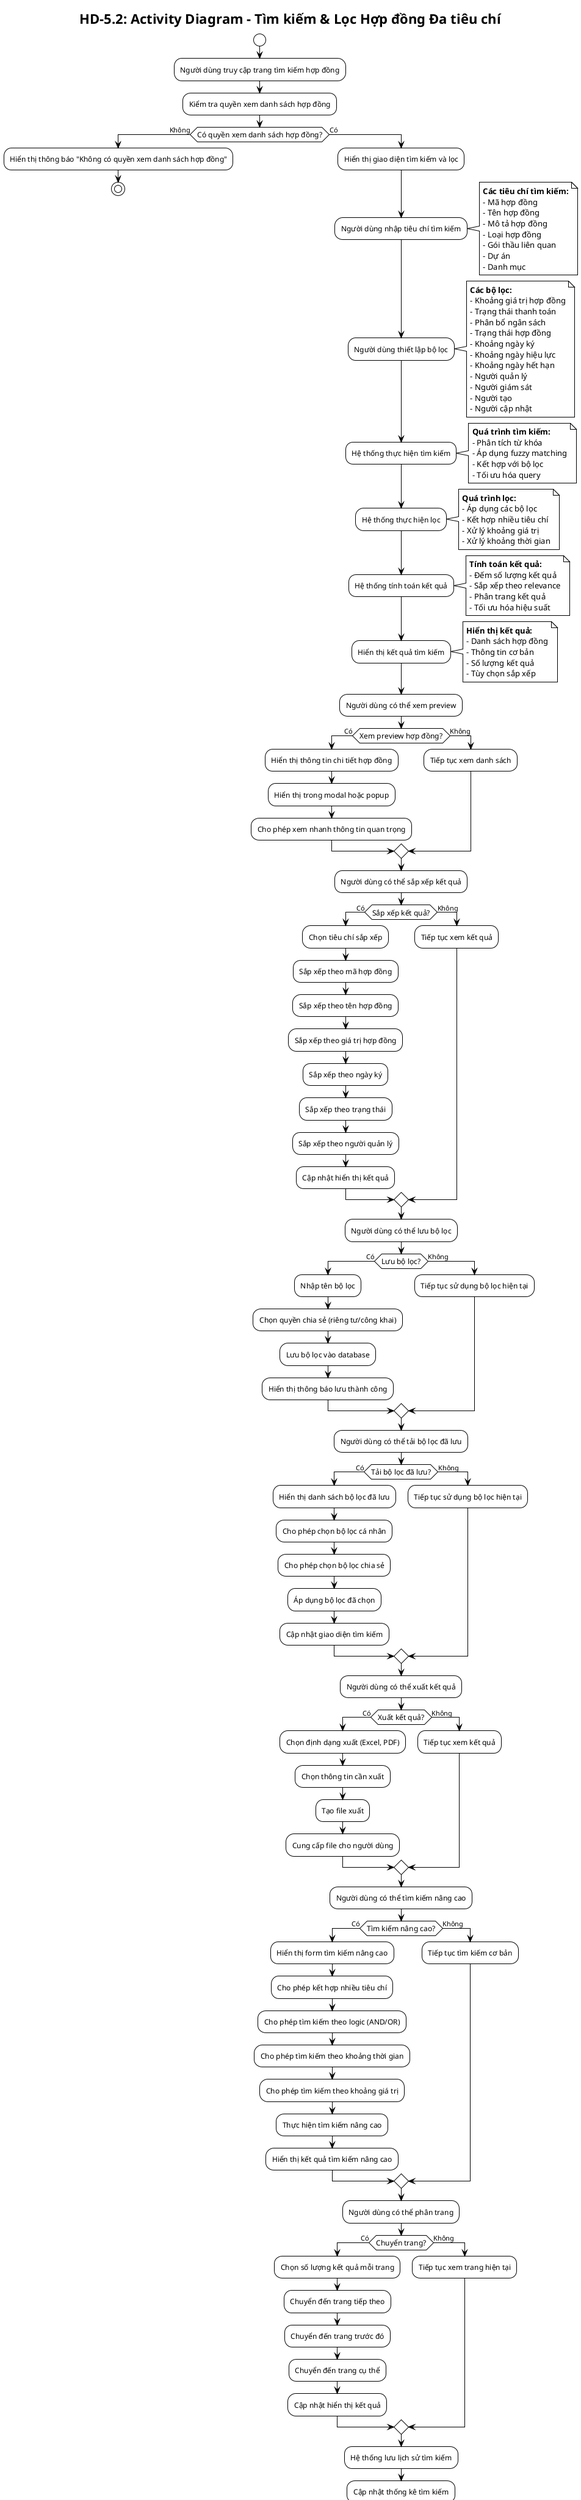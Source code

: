 @startuml HD-5.2 Activity Diagram
!theme plain
skinparam activityFontSize 12

title HD-5.2: Activity Diagram - Tìm kiếm & Lọc Hợp đồng Đa tiêu chí

start

:Người dùng truy cập trang tìm kiếm hợp đồng;

:Kiểm tra quyền xem danh sách hợp đồng;

if (Có quyền xem danh sách hợp đồng?) then (Không)
    :Hiển thị thông báo "Không có quyền xem danh sách hợp đồng";
    stop
else (Có)
    :Hiển thị giao diện tìm kiếm và lọc;
    
    :Người dùng nhập tiêu chí tìm kiếm;
    note right
    **Các tiêu chí tìm kiếm:**
    - Mã hợp đồng
    - Tên hợp đồng
    - Mô tả hợp đồng
    - Loại hợp đồng
    - Gói thầu liên quan
    - Dự án
    - Danh mục
    end note
    
    :Người dùng thiết lập bộ lọc;
    note right
    **Các bộ lọc:**
    - Khoảng giá trị hợp đồng
    - Trạng thái thanh toán
    - Phân bổ ngân sách
    - Trạng thái hợp đồng
    - Khoảng ngày ký
    - Khoảng ngày hiệu lực
    - Khoảng ngày hết hạn
    - Người quản lý
    - Người giám sát
    - Người tạo
    - Người cập nhật
    end note
    
    :Hệ thống thực hiện tìm kiếm;
    note right
    **Quá trình tìm kiếm:**
    - Phân tích từ khóa
    - Áp dụng fuzzy matching
    - Kết hợp với bộ lọc
    - Tối ưu hóa query
    end note
    
    :Hệ thống thực hiện lọc;
    note right
    **Quá trình lọc:**
    - Áp dụng các bộ lọc
    - Kết hợp nhiều tiêu chí
    - Xử lý khoảng giá trị
    - Xử lý khoảng thời gian
    end note
    
    :Hệ thống tính toán kết quả;
    note right
    **Tính toán kết quả:**
    - Đếm số lượng kết quả
    - Sắp xếp theo relevance
    - Phân trang kết quả
    - Tối ưu hóa hiệu suất
    end note
    
    :Hiển thị kết quả tìm kiếm;
    note right
    **Hiển thị kết quả:**
    - Danh sách hợp đồng
    - Thông tin cơ bản
    - Số lượng kết quả
    - Tùy chọn sắp xếp
    end note
    
    :Người dùng có thể xem preview;
    
    if (Xem preview hợp đồng?) then (Có)
        :Hiển thị thông tin chi tiết hợp đồng;
        :Hiển thị trong modal hoặc popup;
        :Cho phép xem nhanh thông tin quan trọng;
    else (Không)
        :Tiếp tục xem danh sách;
    endif
    
    :Người dùng có thể sắp xếp kết quả;
    
    if (Sắp xếp kết quả?) then (Có)
        :Chọn tiêu chí sắp xếp;
        :Sắp xếp theo mã hợp đồng;
        :Sắp xếp theo tên hợp đồng;
        :Sắp xếp theo giá trị hợp đồng;
        :Sắp xếp theo ngày ký;
        :Sắp xếp theo trạng thái;
        :Sắp xếp theo người quản lý;
        :Cập nhật hiển thị kết quả;
    else (Không)
        :Tiếp tục xem kết quả;
    endif
    
    :Người dùng có thể lưu bộ lọc;
    
    if (Lưu bộ lọc?) then (Có)
        :Nhập tên bộ lọc;
        :Chọn quyền chia sẻ (riêng tư/công khai);
        :Lưu bộ lọc vào database;
        :Hiển thị thông báo lưu thành công;
    else (Không)
        :Tiếp tục sử dụng bộ lọc hiện tại;
    endif
    
    :Người dùng có thể tải bộ lọc đã lưu;
    
    if (Tải bộ lọc đã lưu?) then (Có)
        :Hiển thị danh sách bộ lọc đã lưu;
        :Cho phép chọn bộ lọc cá nhân;
        :Cho phép chọn bộ lọc chia sẻ;
        :Áp dụng bộ lọc đã chọn;
        :Cập nhật giao diện tìm kiếm;
    else (Không)
        :Tiếp tục sử dụng bộ lọc hiện tại;
    endif
    
    :Người dùng có thể xuất kết quả;
    
    if (Xuất kết quả?) then (Có)
        :Chọn định dạng xuất (Excel, PDF);
        :Chọn thông tin cần xuất;
        :Tạo file xuất;
        :Cung cấp file cho người dùng;
    else (Không)
        :Tiếp tục xem kết quả;
    endif
    
    :Người dùng có thể tìm kiếm nâng cao;
    
    if (Tìm kiếm nâng cao?) then (Có)
        :Hiển thị form tìm kiếm nâng cao;
        :Cho phép kết hợp nhiều tiêu chí;
        :Cho phép tìm kiếm theo logic (AND/OR);
        :Cho phép tìm kiếm theo khoảng thời gian;
        :Cho phép tìm kiếm theo khoảng giá trị;
        :Thực hiện tìm kiếm nâng cao;
        :Hiển thị kết quả tìm kiếm nâng cao;
    else (Không)
        :Tiếp tục tìm kiếm cơ bản;
    endif
    
    :Người dùng có thể phân trang;
    
    if (Chuyển trang?) then (Có)
        :Chọn số lượng kết quả mỗi trang;
        :Chuyển đến trang tiếp theo;
        :Chuyển đến trang trước đó;
        :Chuyển đến trang cụ thể;
        :Cập nhật hiển thị kết quả;
    else (Không)
        :Tiếp tục xem trang hiện tại;
    endif
    
    :Hệ thống lưu lịch sử tìm kiếm;
    :Cập nhật thống kê tìm kiếm;
    :Tối ưu hóa cache kết quả;
endif

stop

@enduml
